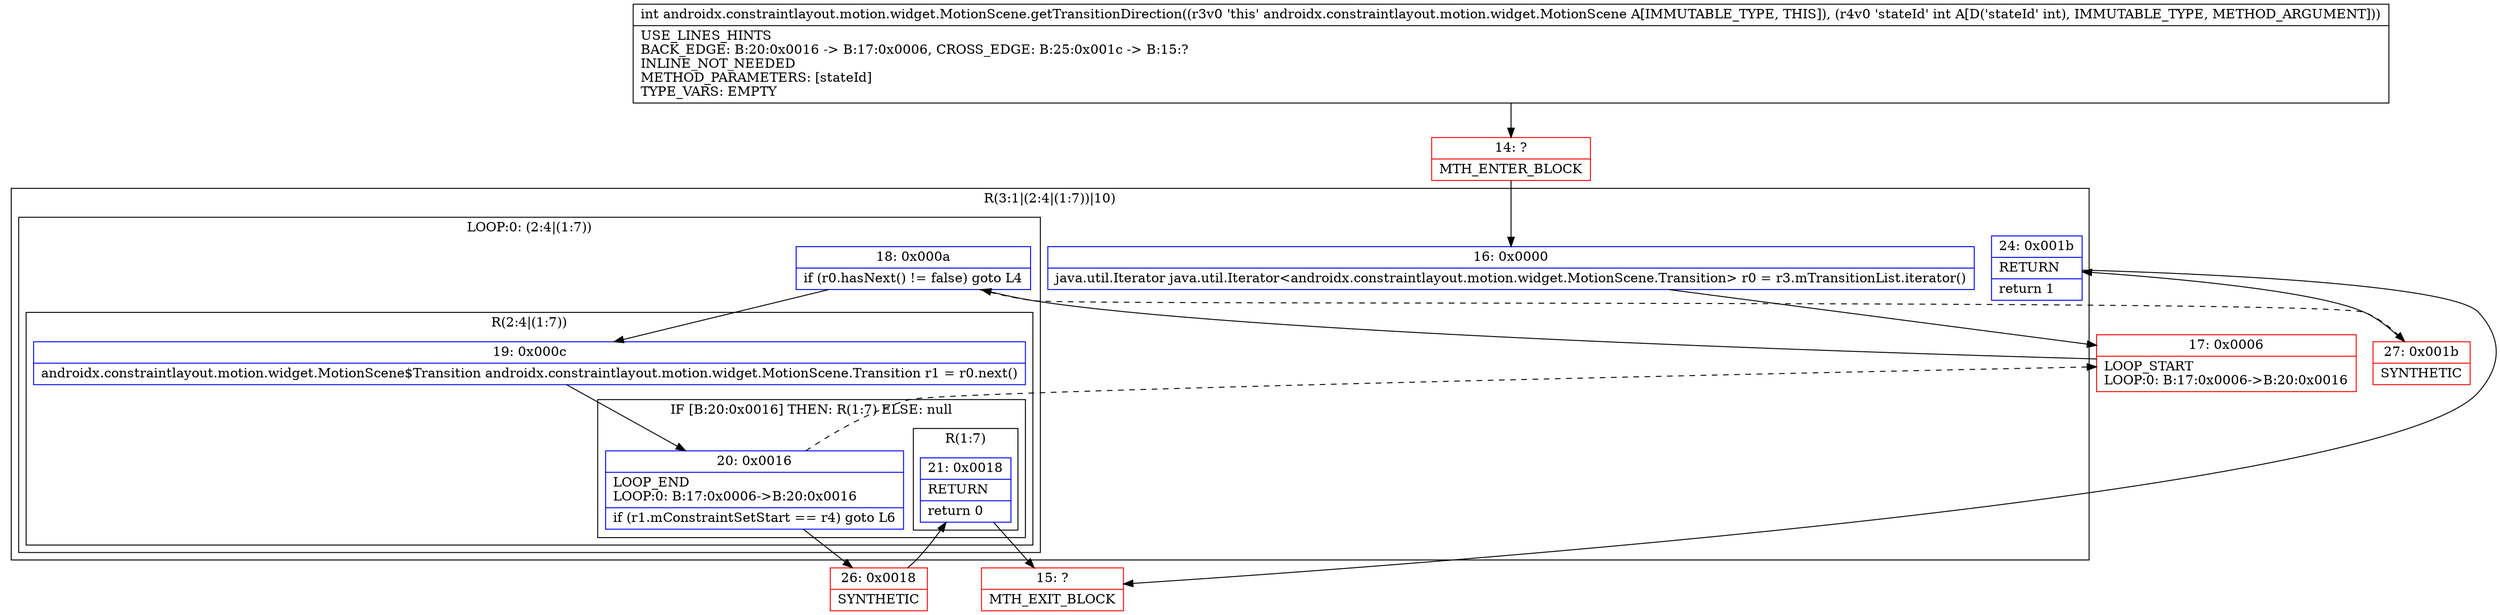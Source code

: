 digraph "CFG forandroidx.constraintlayout.motion.widget.MotionScene.getTransitionDirection(I)I" {
subgraph cluster_Region_1212165320 {
label = "R(3:1|(2:4|(1:7))|10)";
node [shape=record,color=blue];
Node_16 [shape=record,label="{16\:\ 0x0000|java.util.Iterator java.util.Iterator\<androidx.constraintlayout.motion.widget.MotionScene.Transition\> r0 = r3.mTransitionList.iterator()\l}"];
subgraph cluster_LoopRegion_531219761 {
label = "LOOP:0: (2:4|(1:7))";
node [shape=record,color=blue];
Node_18 [shape=record,label="{18\:\ 0x000a|if (r0.hasNext() != false) goto L4\l}"];
subgraph cluster_Region_1292340607 {
label = "R(2:4|(1:7))";
node [shape=record,color=blue];
Node_19 [shape=record,label="{19\:\ 0x000c|androidx.constraintlayout.motion.widget.MotionScene$Transition androidx.constraintlayout.motion.widget.MotionScene.Transition r1 = r0.next()\l}"];
subgraph cluster_IfRegion_1807326890 {
label = "IF [B:20:0x0016] THEN: R(1:7) ELSE: null";
node [shape=record,color=blue];
Node_20 [shape=record,label="{20\:\ 0x0016|LOOP_END\lLOOP:0: B:17:0x0006\-\>B:20:0x0016\l|if (r1.mConstraintSetStart == r4) goto L6\l}"];
subgraph cluster_Region_1733476477 {
label = "R(1:7)";
node [shape=record,color=blue];
Node_21 [shape=record,label="{21\:\ 0x0018|RETURN\l|return 0\l}"];
}
}
}
}
Node_24 [shape=record,label="{24\:\ 0x001b|RETURN\l|return 1\l}"];
}
Node_14 [shape=record,color=red,label="{14\:\ ?|MTH_ENTER_BLOCK\l}"];
Node_17 [shape=record,color=red,label="{17\:\ 0x0006|LOOP_START\lLOOP:0: B:17:0x0006\-\>B:20:0x0016\l}"];
Node_26 [shape=record,color=red,label="{26\:\ 0x0018|SYNTHETIC\l}"];
Node_15 [shape=record,color=red,label="{15\:\ ?|MTH_EXIT_BLOCK\l}"];
Node_27 [shape=record,color=red,label="{27\:\ 0x001b|SYNTHETIC\l}"];
MethodNode[shape=record,label="{int androidx.constraintlayout.motion.widget.MotionScene.getTransitionDirection((r3v0 'this' androidx.constraintlayout.motion.widget.MotionScene A[IMMUTABLE_TYPE, THIS]), (r4v0 'stateId' int A[D('stateId' int), IMMUTABLE_TYPE, METHOD_ARGUMENT]))  | USE_LINES_HINTS\lBACK_EDGE: B:20:0x0016 \-\> B:17:0x0006, CROSS_EDGE: B:25:0x001c \-\> B:15:?\lINLINE_NOT_NEEDED\lMETHOD_PARAMETERS: [stateId]\lTYPE_VARS: EMPTY\l}"];
MethodNode -> Node_14;Node_16 -> Node_17;
Node_18 -> Node_19;
Node_18 -> Node_27[style=dashed];
Node_19 -> Node_20;
Node_20 -> Node_17[style=dashed];
Node_20 -> Node_26;
Node_21 -> Node_15;
Node_24 -> Node_15;
Node_14 -> Node_16;
Node_17 -> Node_18;
Node_26 -> Node_21;
Node_27 -> Node_24;
}

